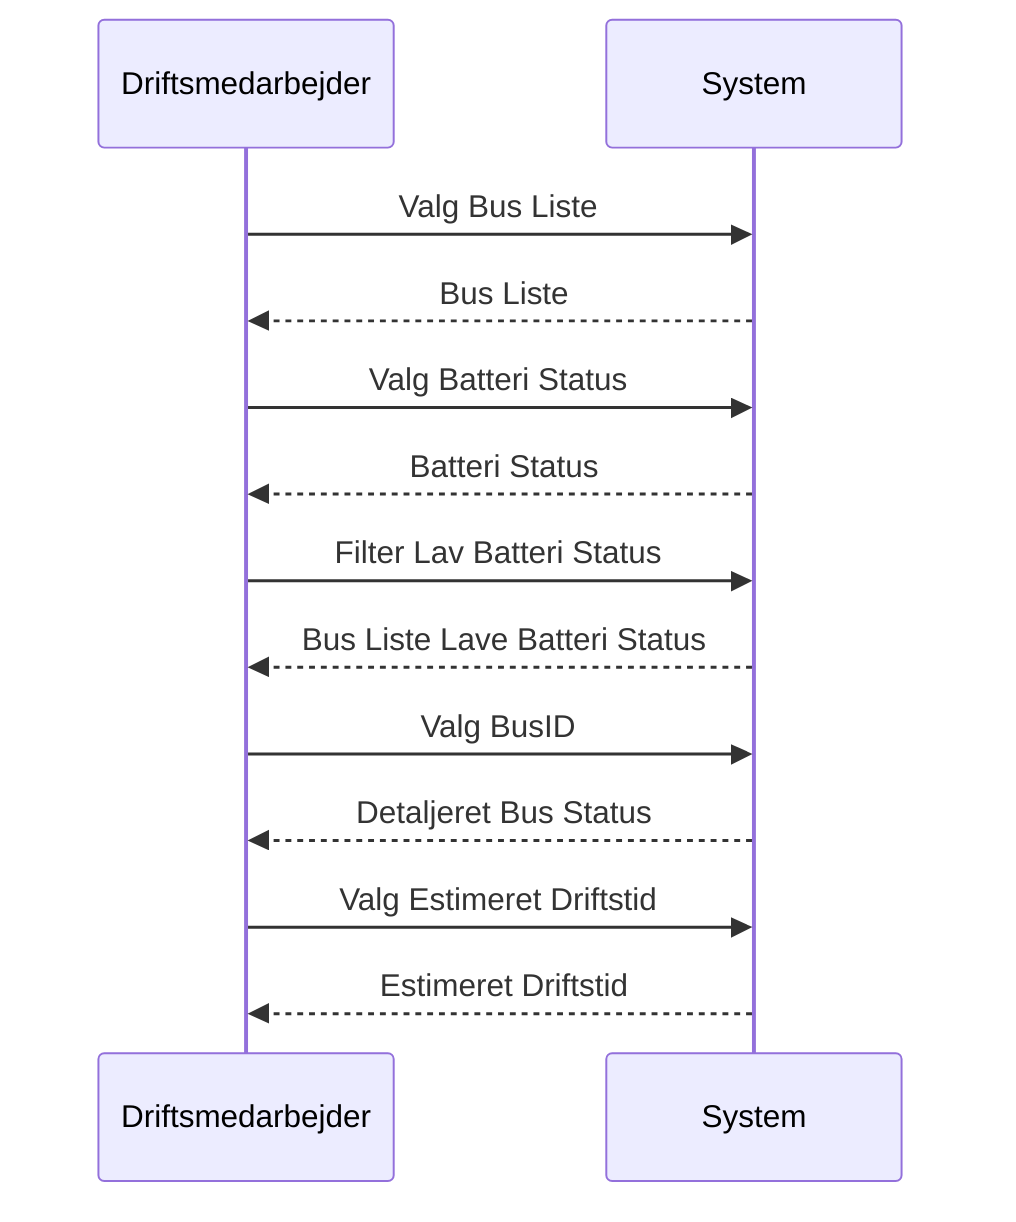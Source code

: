 sequenceDiagram
    participant Driftsmedarbejder
    participant System

    Driftsmedarbejder->>System: Valg Bus Liste
    System-->>Driftsmedarbejder: Bus Liste

    Driftsmedarbejder->>System: Valg Batteri Status
    System-->>Driftsmedarbejder: Batteri Status
    
    Driftsmedarbejder->>System: Filter Lav Batteri Status
    System-->>Driftsmedarbejder: Bus Liste Lave Batteri Status

    Driftsmedarbejder->>System: Valg BusID
    System-->>Driftsmedarbejder: Detaljeret Bus Status

    Driftsmedarbejder->>System: Valg Estimeret Driftstid
    System-->>Driftsmedarbejder: Estimeret Driftstid